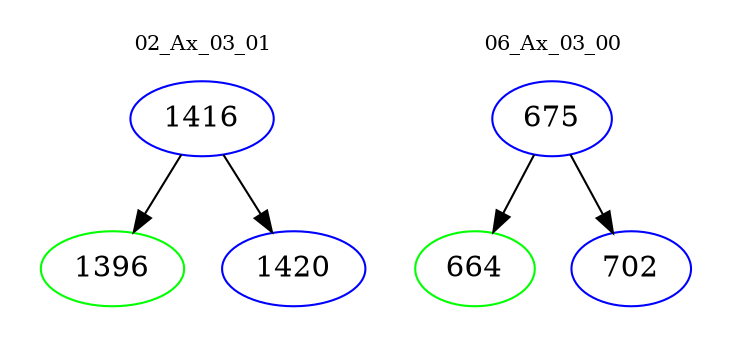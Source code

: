 digraph{
subgraph cluster_0 {
color = white
label = "02_Ax_03_01";
fontsize=10;
T0_1416 [label="1416", color="blue"]
T0_1416 -> T0_1396 [color="black"]
T0_1396 [label="1396", color="green"]
T0_1416 -> T0_1420 [color="black"]
T0_1420 [label="1420", color="blue"]
}
subgraph cluster_1 {
color = white
label = "06_Ax_03_00";
fontsize=10;
T1_675 [label="675", color="blue"]
T1_675 -> T1_664 [color="black"]
T1_664 [label="664", color="green"]
T1_675 -> T1_702 [color="black"]
T1_702 [label="702", color="blue"]
}
}
